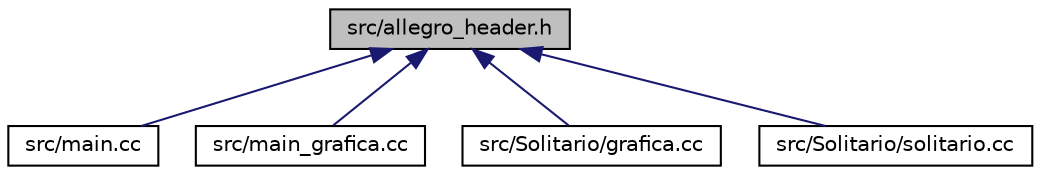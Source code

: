 digraph "src/allegro_header.h"
{
  edge [fontname="Helvetica",fontsize="10",labelfontname="Helvetica",labelfontsize="10"];
  node [fontname="Helvetica",fontsize="10",shape=record];
  Node1 [label="src/allegro_header.h",height=0.2,width=0.4,color="black", fillcolor="grey75", style="filled", fontcolor="black"];
  Node1 -> Node2 [dir="back",color="midnightblue",fontsize="10",style="solid",fontname="Helvetica"];
  Node2 [label="src/main.cc",height=0.2,width=0.4,color="black", fillcolor="white", style="filled",URL="$main_8cc.html",tooltip="File contenente la funzione main. "];
  Node1 -> Node3 [dir="back",color="midnightblue",fontsize="10",style="solid",fontname="Helvetica"];
  Node3 [label="src/main_grafica.cc",height=0.2,width=0.4,color="black", fillcolor="white", style="filled",URL="$main__grafica_8cc.html",tooltip="File di supporto per la grafica e l&#39;inizializzazione del main. "];
  Node1 -> Node4 [dir="back",color="midnightblue",fontsize="10",style="solid",fontname="Helvetica"];
  Node4 [label="src/Solitario/grafica.cc",height=0.2,width=0.4,color="black", fillcolor="white", style="filled",URL="$grafica_8cc.html"];
  Node1 -> Node5 [dir="back",color="midnightblue",fontsize="10",style="solid",fontname="Helvetica"];
  Node5 [label="src/Solitario/solitario.cc",height=0.2,width=0.4,color="black", fillcolor="white", style="filled",URL="$solitario_8cc.html"];
}
